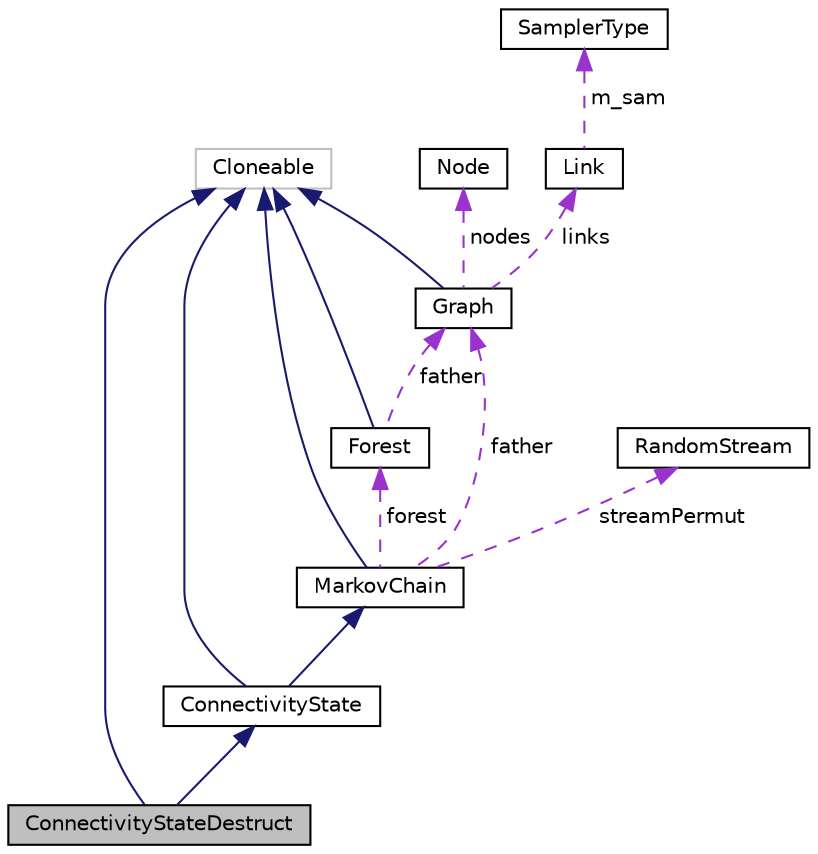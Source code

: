 digraph "ConnectivityStateDestruct"
{
 // INTERACTIVE_SVG=YES
  bgcolor="transparent";
  edge [fontname="Helvetica",fontsize="10",labelfontname="Helvetica",labelfontsize="10"];
  node [fontname="Helvetica",fontsize="10",shape=record];
  Node6 [label="ConnectivityStateDestruct",height=0.2,width=0.4,color="black", fillcolor="grey75", style="filled", fontcolor="black"];
  Node7 -> Node6 [dir="back",color="midnightblue",fontsize="10",style="solid",fontname="Helvetica"];
  Node7 [label="ConnectivityState",height=0.2,width=0.4,color="black",URL="$d6/dd7/classumontreal_1_1ssj_1_1networks_1_1ConnectivityState.html",tooltip="Extends the class MarkoChain and implements the methods referring to the conditional sampling..."];
  Node8 -> Node7 [dir="back",color="midnightblue",fontsize="10",style="solid",fontname="Helvetica"];
  Node8 [label="MarkovChain",height=0.2,width=0.4,color="black",URL="$d7/d8c/classumontreal_1_1ssj_1_1networks_1_1MarkovChain.html",tooltip="Abstract class, extended by Connectivity State and al. "];
  Node9 -> Node8 [dir="back",color="midnightblue",fontsize="10",style="solid",fontname="Helvetica"];
  Node9 [label="Cloneable",height=0.2,width=0.4,color="grey75"];
  Node10 -> Node8 [dir="back",color="darkorchid3",fontsize="10",style="dashed",label=" forest" ,fontname="Helvetica"];
  Node10 [label="Forest",height=0.2,width=0.4,color="black",URL="$d8/d06/classumontreal_1_1ssj_1_1networks_1_1Forest.html",tooltip="This class implements forest and trees. "];
  Node9 -> Node10 [dir="back",color="midnightblue",fontsize="10",style="solid",fontname="Helvetica"];
  Node11 -> Node10 [dir="back",color="darkorchid3",fontsize="10",style="dashed",label=" father" ,fontname="Helvetica"];
  Node11 [label="Graph",height=0.2,width=0.4,color="black",URL="$d4/d6e/classumontreal_1_1ssj_1_1networks_1_1Graph.html",tooltip="This class implements a stochastic non-oriented weighted graph (a network). "];
  Node9 -> Node11 [dir="back",color="midnightblue",fontsize="10",style="solid",fontname="Helvetica"];
  Node12 -> Node11 [dir="back",color="darkorchid3",fontsize="10",style="dashed",label=" nodes" ,fontname="Helvetica"];
  Node12 [label="Node",height=0.2,width=0.4,color="black",URL="$dc/dbc/classumontreal_1_1ssj_1_1networks_1_1Node.html",tooltip="This class provides nodes for a graph. "];
  Node13 -> Node11 [dir="back",color="darkorchid3",fontsize="10",style="dashed",label=" links" ,fontname="Helvetica"];
  Node13 [label="Link",height=0.2,width=0.4,color="black",URL="$df/d9c/classumontreal_1_1ssj_1_1networks_1_1Link.html",tooltip="A Link of a network. "];
  Node14 -> Node13 [dir="back",color="darkorchid3",fontsize="10",style="dashed",label=" m_sam" ,fontname="Helvetica"];
  Node14 [label="SamplerType",height=0.2,width=0.4,color="black",URL="$db/d5d/enumumontreal_1_1ssj_1_1networks_1_1SamplerType.html"];
  Node11 -> Node8 [dir="back",color="darkorchid3",fontsize="10",style="dashed",label=" father" ,fontname="Helvetica"];
  Node15 -> Node8 [dir="back",color="darkorchid3",fontsize="10",style="dashed",label=" streamPermut" ,fontname="Helvetica"];
  Node15 [label="RandomStream",height=0.2,width=0.4,color="black",URL="$d1/d7c/interfaceumontreal_1_1ssj_1_1rng_1_1RandomStream.html",tooltip="This interface defines the basic structures to handle multiple streams of uniform (pseudo)random numb..."];
  Node9 -> Node7 [dir="back",color="midnightblue",fontsize="10",style="solid",fontname="Helvetica"];
  Node9 -> Node6 [dir="back",color="midnightblue",fontsize="10",style="solid",fontname="Helvetica"];
}
